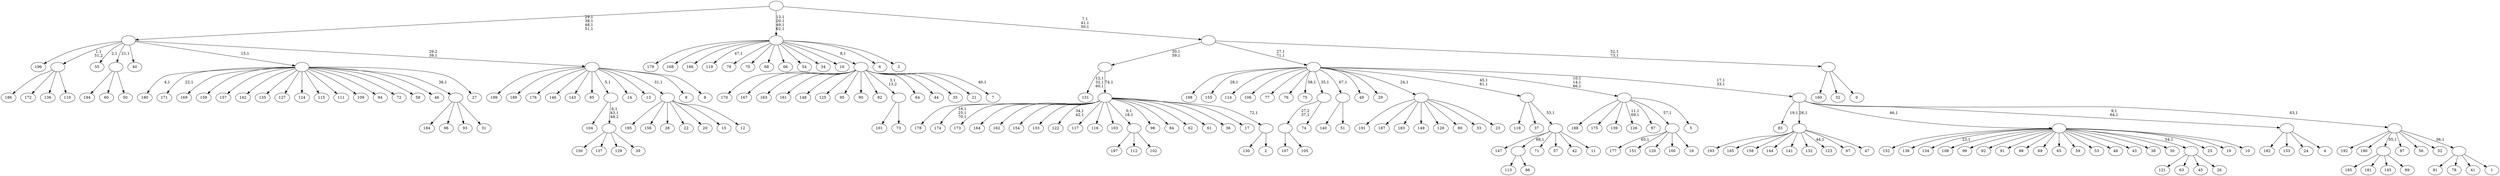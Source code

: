 digraph T {
	275 [label="199"]
	274 [label="198"]
	273 [label="197"]
	272 [label="196"]
	271 [label="195"]
	270 [label="194"]
	269 [label="193"]
	268 [label="192"]
	267 [label="191"]
	266 [label="190"]
	265 [label="189"]
	264 [label="188"]
	263 [label="187"]
	262 [label="186"]
	261 [label="185"]
	260 [label="184"]
	259 [label="183"]
	258 [label="182"]
	257 [label="181"]
	256 [label="180"]
	254 [label="179"]
	253 [label="178"]
	252 [label="177"]
	250 [label="176"]
	249 [label="175"]
	248 [label="174"]
	244 [label="173"]
	243 [label="172"]
	242 [label="171"]
	240 [label="170"]
	239 [label="169"]
	238 [label="168"]
	237 [label="167"]
	236 [label="166"]
	235 [label="165"]
	234 [label="164"]
	233 [label="163"]
	232 [label="162"]
	231 [label="161"]
	230 [label="160"]
	229 [label="159"]
	228 [label="158"]
	227 [label="157"]
	226 [label="156"]
	225 [label="155"]
	223 [label="154"]
	222 [label="153"]
	221 [label="152"]
	220 [label="151"]
	219 [label="150"]
	218 [label="149"]
	217 [label="148"]
	216 [label="147"]
	215 [label="146"]
	214 [label="145"]
	213 [label="144"]
	212 [label="143"]
	211 [label="142"]
	210 [label="141"]
	209 [label="140"]
	208 [label="139"]
	207 [label="138"]
	206 [label="137"]
	205 [label="136"]
	204 [label="135"]
	203 [label="134"]
	201 [label="133"]
	200 [label="132"]
	199 [label="131"]
	195 [label="130"]
	194 [label="129"]
	193 [label="128"]
	192 [label="127"]
	191 [label="126"]
	188 [label="125"]
	187 [label="124"]
	186 [label="123"]
	184 [label="122"]
	181 [label="121"]
	180 [label="120"]
	179 [label="119"]
	177 [label="118"]
	176 [label="117"]
	175 [label="116"]
	174 [label="115"]
	173 [label="114"]
	172 [label="113"]
	171 [label="112"]
	170 [label="111"]
	169 [label="110"]
	168 [label=""]
	167 [label="109"]
	166 [label="108"]
	165 [label="107"]
	164 [label="106"]
	163 [label="105"]
	162 [label=""]
	161 [label="104"]
	160 [label="103"]
	159 [label="102"]
	158 [label=""]
	156 [label="101"]
	155 [label="100"]
	154 [label="99"]
	153 [label="98"]
	152 [label="97"]
	151 [label="96"]
	150 [label="95"]
	149 [label="94"]
	148 [label="93"]
	147 [label="92"]
	146 [label="91"]
	145 [label="90"]
	144 [label="89"]
	143 [label=""]
	142 [label="88"]
	141 [label="87"]
	140 [label="86"]
	139 [label=""]
	138 [label="85"]
	137 [label="84"]
	136 [label="83"]
	134 [label="82"]
	133 [label="81"]
	132 [label="80"]
	131 [label="79"]
	130 [label="78"]
	129 [label="77"]
	128 [label="76"]
	127 [label="75"]
	125 [label="74"]
	124 [label=""]
	123 [label="73"]
	122 [label=""]
	121 [label="72"]
	120 [label="71"]
	119 [label="70"]
	118 [label="69"]
	117 [label="68"]
	116 [label="67"]
	115 [label="66"]
	114 [label="65"]
	113 [label="64"]
	112 [label="63"]
	111 [label="62"]
	110 [label="61"]
	109 [label="60"]
	108 [label="59"]
	107 [label="58"]
	106 [label="57"]
	105 [label="56"]
	104 [label="55"]
	102 [label="54"]
	101 [label="53"]
	100 [label="52"]
	99 [label="51"]
	98 [label=""]
	97 [label="50"]
	96 [label=""]
	95 [label="49"]
	94 [label="48"]
	93 [label="47"]
	92 [label=""]
	91 [label="46"]
	90 [label="45"]
	89 [label="44"]
	88 [label="43"]
	87 [label="42"]
	86 [label="41"]
	85 [label="40"]
	84 [label="39"]
	83 [label=""]
	81 [label=""]
	80 [label="38"]
	79 [label="37"]
	78 [label="36"]
	77 [label="35"]
	76 [label="34"]
	75 [label="33"]
	74 [label="32"]
	73 [label="31"]
	72 [label=""]
	71 [label="30"]
	70 [label="29"]
	69 [label="28"]
	68 [label="27"]
	67 [label=""]
	66 [label="26"]
	65 [label=""]
	64 [label="25"]
	63 [label="24"]
	62 [label="23"]
	61 [label=""]
	60 [label="22"]
	59 [label="21"]
	58 [label="20"]
	57 [label="19"]
	56 [label="18"]
	55 [label=""]
	54 [label="17"]
	53 [label="16"]
	52 [label="15"]
	51 [label="14"]
	50 [label="13"]
	49 [label="12"]
	48 [label=""]
	47 [label="11"]
	46 [label=""]
	45 [label=""]
	43 [label="10"]
	42 [label=""]
	41 [label="9"]
	40 [label="8"]
	39 [label=""]
	38 [label=""]
	34 [label="7"]
	32 [label=""]
	31 [label="6"]
	30 [label="5"]
	29 [label=""]
	26 [label="4"]
	25 [label=""]
	23 [label="3"]
	22 [label=""]
	18 [label="2"]
	17 [label=""]
	16 [label=""]
	15 [label=""]
	13 [label="1"]
	12 [label=""]
	11 [label=""]
	10 [label=""]
	8 [label=""]
	6 [label="0"]
	5 [label=""]
	3 [label=""]
	0 [label=""]
	168 -> 262 [label=""]
	168 -> 243 [label=""]
	168 -> 205 [label=""]
	168 -> 169 [label=""]
	162 -> 165 [label=""]
	162 -> 163 [label=""]
	158 -> 273 [label=""]
	158 -> 171 [label=""]
	158 -> 159 [label=""]
	143 -> 261 [label=""]
	143 -> 257 [label=""]
	143 -> 214 [label=""]
	143 -> 144 [label=""]
	139 -> 172 [label=""]
	139 -> 140 [label=""]
	124 -> 162 [label="27,2\n37,1"]
	124 -> 125 [label=""]
	122 -> 156 [label=""]
	122 -> 123 [label=""]
	98 -> 209 [label=""]
	98 -> 99 [label=""]
	96 -> 270 [label=""]
	96 -> 109 [label=""]
	96 -> 97 [label=""]
	92 -> 186 [label="44,1"]
	92 -> 269 [label=""]
	92 -> 235 [label=""]
	92 -> 228 [label=""]
	92 -> 213 [label=""]
	92 -> 210 [label=""]
	92 -> 200 [label=""]
	92 -> 116 [label=""]
	92 -> 93 [label=""]
	83 -> 219 [label=""]
	83 -> 206 [label=""]
	83 -> 194 [label=""]
	83 -> 84 [label=""]
	81 -> 83 [label="6,1\n43,1\n48,2"]
	81 -> 161 [label=""]
	72 -> 260 [label=""]
	72 -> 151 [label=""]
	72 -> 148 [label=""]
	72 -> 73 [label=""]
	67 -> 242 [label="22,1"]
	67 -> 256 [label="4,1"]
	67 -> 239 [label=""]
	67 -> 229 [label=""]
	67 -> 227 [label=""]
	67 -> 211 [label=""]
	67 -> 204 [label=""]
	67 -> 192 [label=""]
	67 -> 187 [label=""]
	67 -> 174 [label=""]
	67 -> 170 [label=""]
	67 -> 167 [label=""]
	67 -> 149 [label=""]
	67 -> 121 [label=""]
	67 -> 107 [label=""]
	67 -> 91 [label=""]
	67 -> 72 [label="36,1"]
	67 -> 68 [label=""]
	65 -> 181 [label=""]
	65 -> 112 [label=""]
	65 -> 90 [label=""]
	65 -> 66 [label=""]
	61 -> 267 [label=""]
	61 -> 263 [label=""]
	61 -> 259 [label=""]
	61 -> 218 [label=""]
	61 -> 193 [label=""]
	61 -> 132 [label=""]
	61 -> 75 [label=""]
	61 -> 62 [label=""]
	55 -> 252 [label="65,1"]
	55 -> 220 [label=""]
	55 -> 180 [label=""]
	55 -> 155 [label=""]
	55 -> 56 [label=""]
	48 -> 271 [label=""]
	48 -> 226 [label=""]
	48 -> 69 [label=""]
	48 -> 60 [label=""]
	48 -> 58 [label=""]
	48 -> 52 [label=""]
	48 -> 49 [label=""]
	46 -> 216 [label=""]
	46 -> 139 [label="68,1"]
	46 -> 120 [label=""]
	46 -> 106 [label=""]
	46 -> 87 [label=""]
	46 -> 47 [label=""]
	45 -> 177 [label=""]
	45 -> 79 [label=""]
	45 -> 46 [label="53,1"]
	42 -> 203 [label="23,1"]
	42 -> 221 [label=""]
	42 -> 207 [label=""]
	42 -> 166 [label=""]
	42 -> 154 [label=""]
	42 -> 147 [label=""]
	42 -> 146 [label=""]
	42 -> 142 [label=""]
	42 -> 118 [label=""]
	42 -> 114 [label=""]
	42 -> 108 [label=""]
	42 -> 101 [label=""]
	42 -> 94 [label=""]
	42 -> 88 [label=""]
	42 -> 80 [label=""]
	42 -> 71 [label=""]
	42 -> 65 [label="54,1"]
	42 -> 64 [label=""]
	42 -> 57 [label=""]
	42 -> 43 [label=""]
	39 -> 275 [label=""]
	39 -> 265 [label=""]
	39 -> 250 [label=""]
	39 -> 215 [label=""]
	39 -> 212 [label=""]
	39 -> 138 [label=""]
	39 -> 81 [label="5,1"]
	39 -> 51 [label=""]
	39 -> 50 [label=""]
	39 -> 48 [label="31,1"]
	39 -> 41 [label=""]
	39 -> 40 [label=""]
	38 -> 104 [label="2,1"]
	38 -> 272 [label=""]
	38 -> 168 [label="1,1\n51,2"]
	38 -> 96 [label="21,1"]
	38 -> 85 [label=""]
	38 -> 67 [label="15,1"]
	38 -> 39 [label="29,2\n39,1"]
	32 -> 34 [label="40,1"]
	32 -> 240 [label=""]
	32 -> 237 [label=""]
	32 -> 233 [label=""]
	32 -> 231 [label=""]
	32 -> 217 [label=""]
	32 -> 188 [label=""]
	32 -> 150 [label=""]
	32 -> 145 [label=""]
	32 -> 134 [label=""]
	32 -> 122 [label="3,1\n13,2"]
	32 -> 113 [label=""]
	32 -> 89 [label=""]
	32 -> 77 [label=""]
	32 -> 59 [label=""]
	29 -> 191 [label="11,1\n69,1"]
	29 -> 264 [label=""]
	29 -> 249 [label=""]
	29 -> 208 [label=""]
	29 -> 152 [label=""]
	29 -> 55 [label="57,1"]
	29 -> 30 [label=""]
	25 -> 258 [label=""]
	25 -> 222 [label=""]
	25 -> 63 [label=""]
	25 -> 26 [label=""]
	22 -> 179 [label="47,1"]
	22 -> 254 [label=""]
	22 -> 238 [label=""]
	22 -> 236 [label=""]
	22 -> 131 [label=""]
	22 -> 119 [label=""]
	22 -> 117 [label=""]
	22 -> 115 [label=""]
	22 -> 102 [label=""]
	22 -> 76 [label=""]
	22 -> 53 [label=""]
	22 -> 32 [label="8,1"]
	22 -> 31 [label=""]
	22 -> 23 [label=""]
	17 -> 195 [label=""]
	17 -> 18 [label=""]
	16 -> 158 [label="0,1\n18,1"]
	16 -> 184 [label="34,1\n42,1"]
	16 -> 248 [label="16,1\n25,1\n70,1"]
	16 -> 253 [label=""]
	16 -> 244 [label=""]
	16 -> 234 [label=""]
	16 -> 232 [label=""]
	16 -> 223 [label=""]
	16 -> 201 [label=""]
	16 -> 176 [label=""]
	16 -> 175 [label=""]
	16 -> 160 [label=""]
	16 -> 153 [label=""]
	16 -> 137 [label=""]
	16 -> 111 [label=""]
	16 -> 110 [label=""]
	16 -> 78 [label=""]
	16 -> 54 [label=""]
	16 -> 17 [label="72,1"]
	15 -> 199 [label="12,1\n32,1\n60,1"]
	15 -> 16 [label="74,1"]
	12 -> 133 [label=""]
	12 -> 130 [label=""]
	12 -> 86 [label=""]
	12 -> 13 [label=""]
	11 -> 268 [label=""]
	11 -> 266 [label=""]
	11 -> 143 [label="55,1"]
	11 -> 141 [label=""]
	11 -> 105 [label=""]
	11 -> 100 [label=""]
	11 -> 12 [label="56,1"]
	10 -> 25 [label="9,1\n64,1"]
	10 -> 136 [label="19,1"]
	10 -> 92 [label="26,1"]
	10 -> 42 [label="46,1"]
	10 -> 11 [label="63,1"]
	8 -> 10 [label="17,1\n33,1"]
	8 -> 29 [label="10,1\n14,1\n66,1"]
	8 -> 45 [label="45,1\n61,1"]
	8 -> 127 [label="58,1"]
	8 -> 225 [label="28,1"]
	8 -> 274 [label=""]
	8 -> 173 [label=""]
	8 -> 164 [label=""]
	8 -> 129 [label=""]
	8 -> 128 [label=""]
	8 -> 124 [label="35,1"]
	8 -> 98 [label="67,1"]
	8 -> 95 [label=""]
	8 -> 70 [label=""]
	8 -> 61 [label="24,1"]
	5 -> 230 [label=""]
	5 -> 74 [label=""]
	5 -> 6 [label=""]
	3 -> 5 [label="52,1\n73,1"]
	3 -> 8 [label="27,1\n71,1"]
	3 -> 15 [label="30,1\n59,1"]
	0 -> 3 [label="7,1\n41,1\n50,1"]
	0 -> 22 [label="13,1\n20,1\n49,1\n62,1"]
	0 -> 38 [label="29,1\n38,1\n48,1\n51,1"]
}
